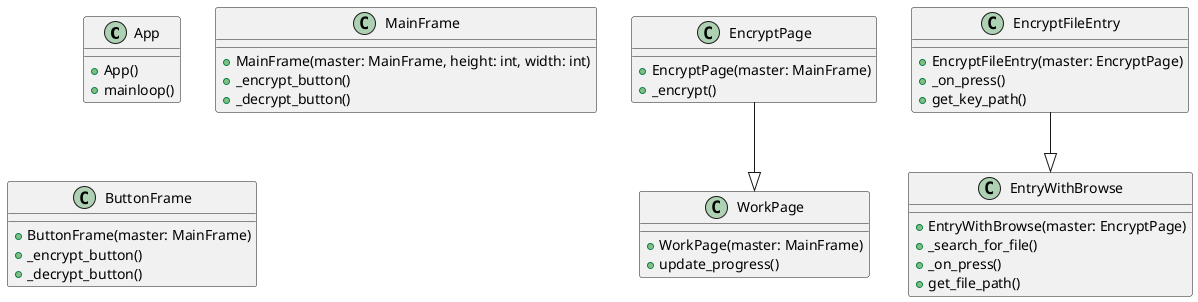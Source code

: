 @startuml

class App {
  +App()
  +mainloop()
}

class MainFrame {
  +MainFrame(master: MainFrame, height: int, width: int)
  +_encrypt_button()
  +_decrypt_button()
}

class ButtonFrame {
  +ButtonFrame(master: MainFrame)
  +_encrypt_button()
  +_decrypt_button()
}

class WorkPage {
  +WorkPage(master: MainFrame)
  +update_progress()
}

class EncryptPage {
  +EncryptPage(master: MainFrame)
  +_encrypt()
}

class EntryWithBrowse {
  +EntryWithBrowse(master: EncryptPage)
  +_search_for_file()
  +_on_press()
  +get_file_path()
}

class EncryptFileEntry {
  +EncryptFileEntry(master: EncryptPage)
  +_on_press()
  +get_key_path()
}

EncryptPage --|> WorkPage
EncryptFileEntry --|> EntryWithBrowse

@enduml